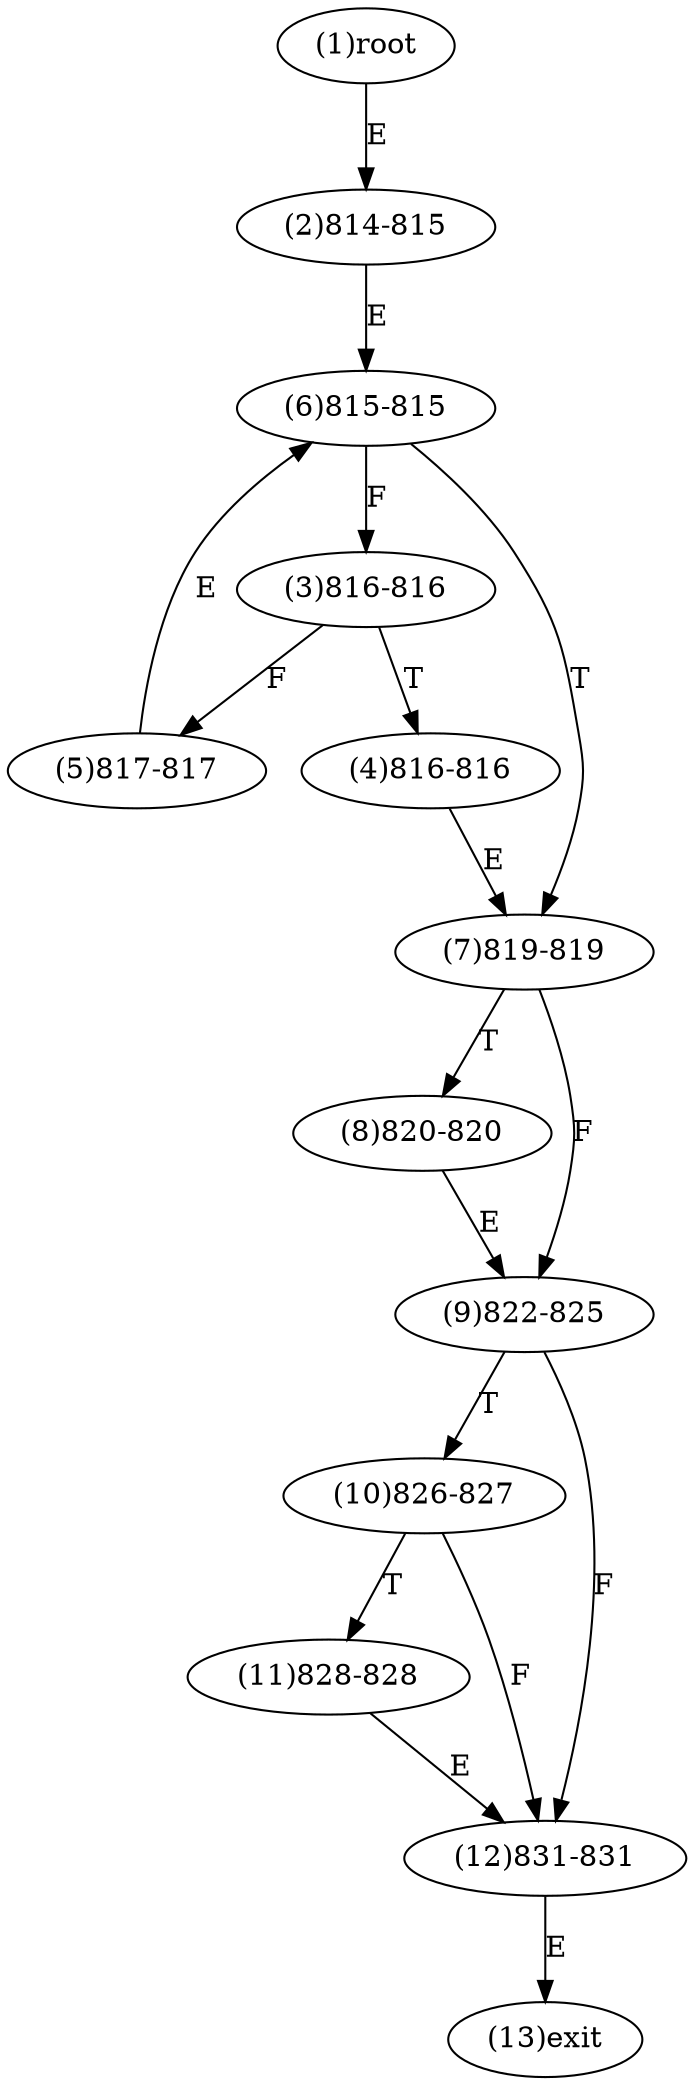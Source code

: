 digraph "" { 
1[ label="(1)root"];
2[ label="(2)814-815"];
3[ label="(3)816-816"];
4[ label="(4)816-816"];
5[ label="(5)817-817"];
6[ label="(6)815-815"];
7[ label="(7)819-819"];
8[ label="(8)820-820"];
9[ label="(9)822-825"];
10[ label="(10)826-827"];
11[ label="(11)828-828"];
12[ label="(12)831-831"];
13[ label="(13)exit"];
1->2[ label="E"];
2->6[ label="E"];
3->5[ label="F"];
3->4[ label="T"];
4->7[ label="E"];
5->6[ label="E"];
6->3[ label="F"];
6->7[ label="T"];
7->9[ label="F"];
7->8[ label="T"];
8->9[ label="E"];
9->12[ label="F"];
9->10[ label="T"];
10->12[ label="F"];
10->11[ label="T"];
11->12[ label="E"];
12->13[ label="E"];
}